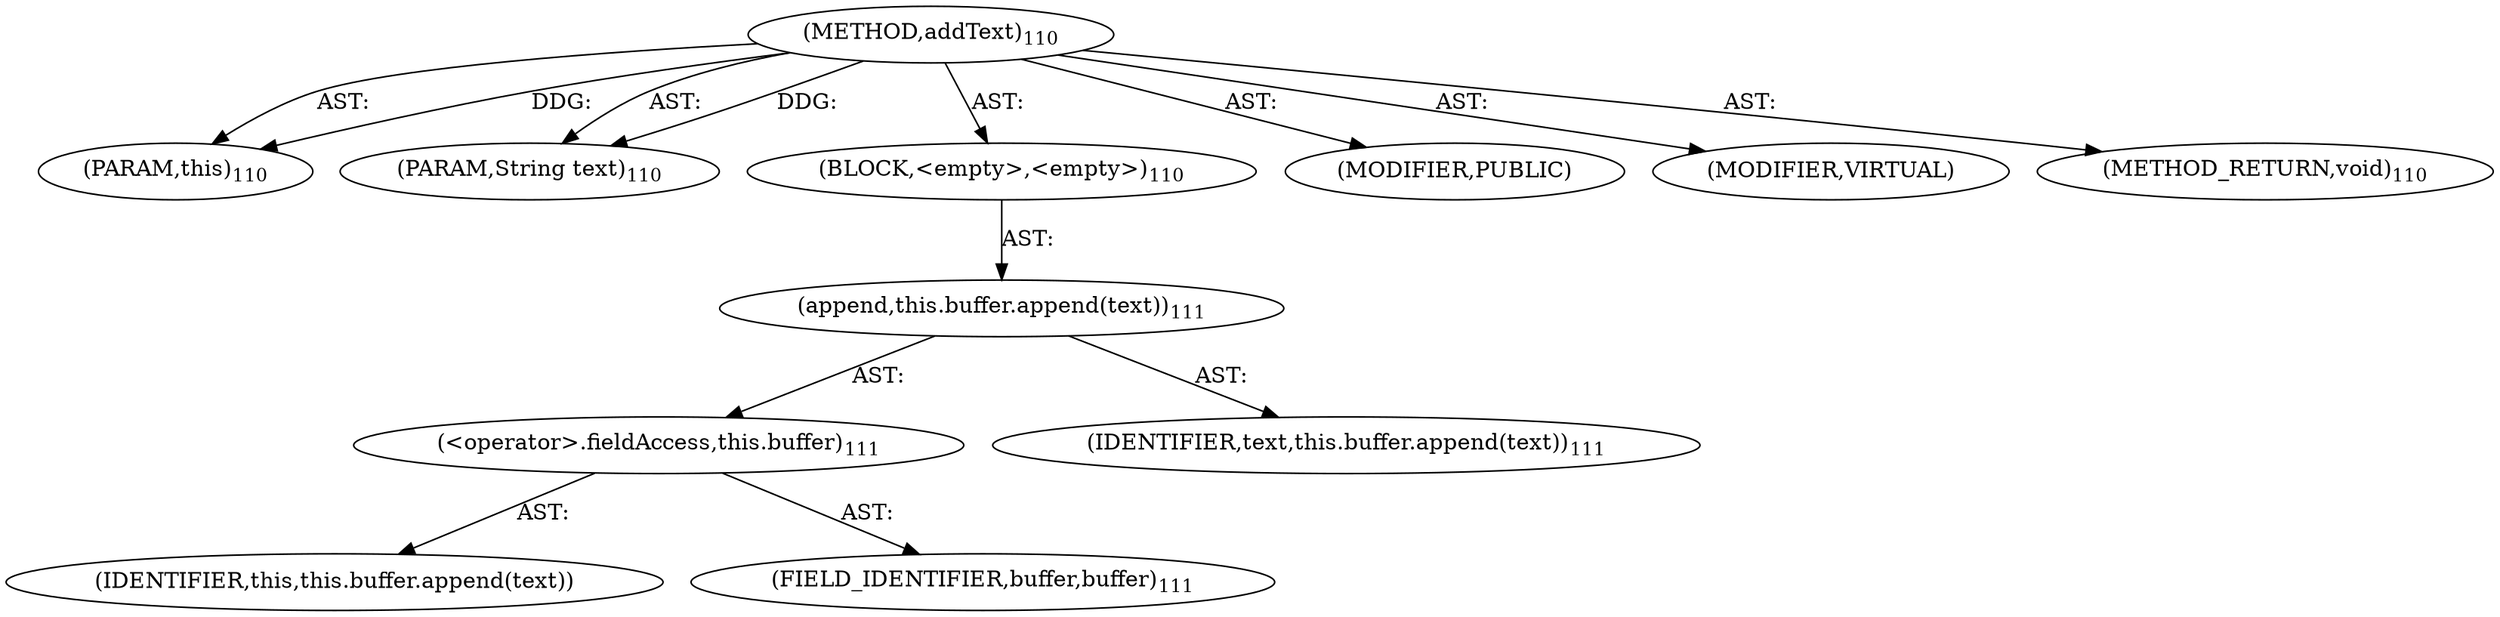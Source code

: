digraph "addText" {  
"111669149699" [label = <(METHOD,addText)<SUB>110</SUB>> ]
"115964117001" [label = <(PARAM,this)<SUB>110</SUB>> ]
"115964117002" [label = <(PARAM,String text)<SUB>110</SUB>> ]
"25769803779" [label = <(BLOCK,&lt;empty&gt;,&lt;empty&gt;)<SUB>110</SUB>> ]
"30064771114" [label = <(append,this.buffer.append(text))<SUB>111</SUB>> ]
"30064771115" [label = <(&lt;operator&gt;.fieldAccess,this.buffer)<SUB>111</SUB>> ]
"68719476763" [label = <(IDENTIFIER,this,this.buffer.append(text))> ]
"55834574867" [label = <(FIELD_IDENTIFIER,buffer,buffer)<SUB>111</SUB>> ]
"68719476764" [label = <(IDENTIFIER,text,this.buffer.append(text))<SUB>111</SUB>> ]
"133143986187" [label = <(MODIFIER,PUBLIC)> ]
"133143986188" [label = <(MODIFIER,VIRTUAL)> ]
"128849018883" [label = <(METHOD_RETURN,void)<SUB>110</SUB>> ]
  "111669149699" -> "115964117001"  [ label = "AST: "] 
  "111669149699" -> "115964117002"  [ label = "AST: "] 
  "111669149699" -> "25769803779"  [ label = "AST: "] 
  "111669149699" -> "133143986187"  [ label = "AST: "] 
  "111669149699" -> "133143986188"  [ label = "AST: "] 
  "111669149699" -> "128849018883"  [ label = "AST: "] 
  "25769803779" -> "30064771114"  [ label = "AST: "] 
  "30064771114" -> "30064771115"  [ label = "AST: "] 
  "30064771114" -> "68719476764"  [ label = "AST: "] 
  "30064771115" -> "68719476763"  [ label = "AST: "] 
  "30064771115" -> "55834574867"  [ label = "AST: "] 
  "111669149699" -> "115964117001"  [ label = "DDG: "] 
  "111669149699" -> "115964117002"  [ label = "DDG: "] 
}
